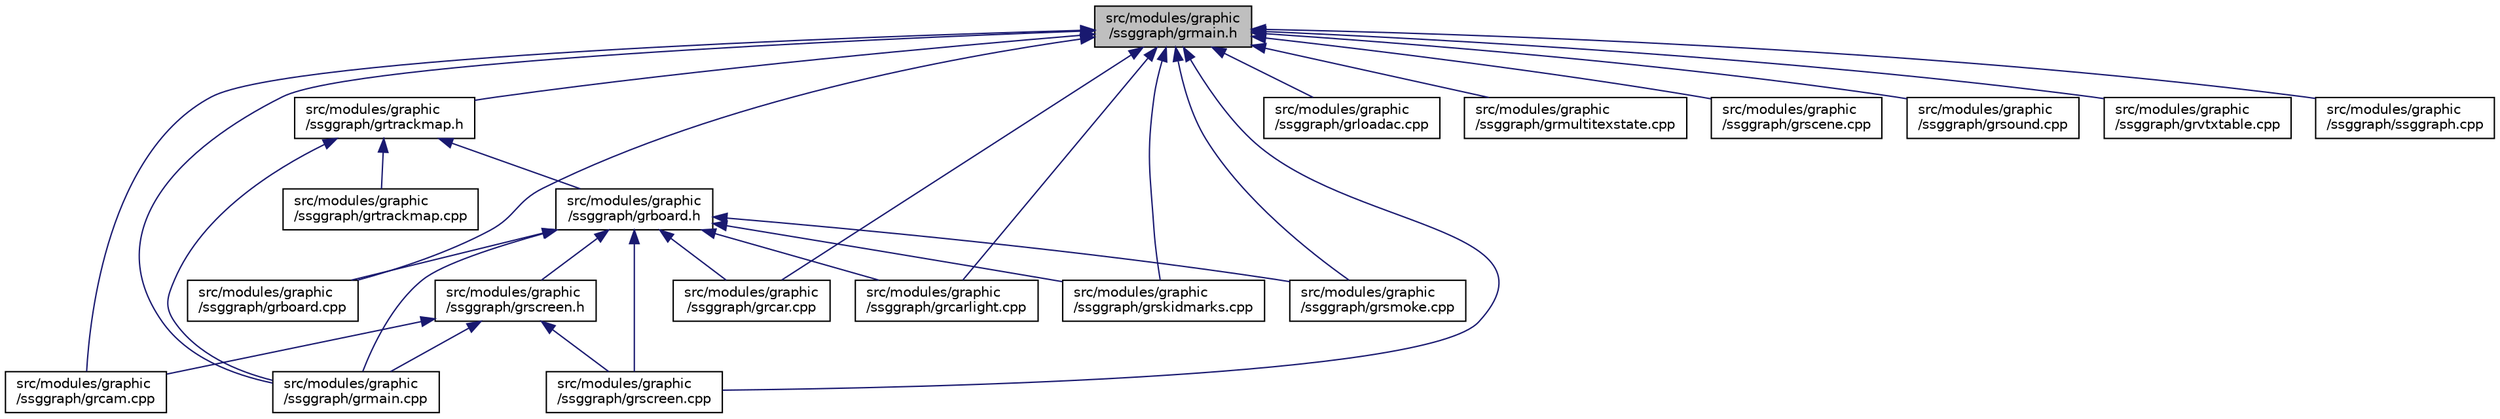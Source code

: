 digraph "src/modules/graphic/ssggraph/grmain.h"
{
  edge [fontname="Helvetica",fontsize="10",labelfontname="Helvetica",labelfontsize="10"];
  node [fontname="Helvetica",fontsize="10",shape=record];
  Node1 [label="src/modules/graphic\l/ssggraph/grmain.h",height=0.2,width=0.4,color="black", fillcolor="grey75", style="filled", fontcolor="black"];
  Node1 -> Node2 [dir="back",color="midnightblue",fontsize="10",style="solid",fontname="Helvetica"];
  Node2 [label="src/modules/graphic\l/ssggraph/grtrackmap.h",height=0.2,width=0.4,color="black", fillcolor="white", style="filled",URL="$grtrackmap_8h.html"];
  Node2 -> Node3 [dir="back",color="midnightblue",fontsize="10",style="solid",fontname="Helvetica"];
  Node3 [label="src/modules/graphic\l/ssggraph/grboard.h",height=0.2,width=0.4,color="black", fillcolor="white", style="filled",URL="$grboard_8h.html"];
  Node3 -> Node4 [dir="back",color="midnightblue",fontsize="10",style="solid",fontname="Helvetica"];
  Node4 [label="src/modules/graphic\l/ssggraph/grboard.cpp",height=0.2,width=0.4,color="black", fillcolor="white", style="filled",URL="$grboard_8cpp.html"];
  Node3 -> Node5 [dir="back",color="midnightblue",fontsize="10",style="solid",fontname="Helvetica"];
  Node5 [label="src/modules/graphic\l/ssggraph/grscreen.h",height=0.2,width=0.4,color="black", fillcolor="white", style="filled",URL="$grscreen_8h.html"];
  Node5 -> Node6 [dir="back",color="midnightblue",fontsize="10",style="solid",fontname="Helvetica"];
  Node6 [label="src/modules/graphic\l/ssggraph/grcam.cpp",height=0.2,width=0.4,color="black", fillcolor="white", style="filled",URL="$grcam_8cpp.html"];
  Node5 -> Node7 [dir="back",color="midnightblue",fontsize="10",style="solid",fontname="Helvetica"];
  Node7 [label="src/modules/graphic\l/ssggraph/grmain.cpp",height=0.2,width=0.4,color="black", fillcolor="white", style="filled",URL="$grmain_8cpp.html"];
  Node5 -> Node8 [dir="back",color="midnightblue",fontsize="10",style="solid",fontname="Helvetica"];
  Node8 [label="src/modules/graphic\l/ssggraph/grscreen.cpp",height=0.2,width=0.4,color="black", fillcolor="white", style="filled",URL="$grscreen_8cpp.html"];
  Node3 -> Node9 [dir="back",color="midnightblue",fontsize="10",style="solid",fontname="Helvetica"];
  Node9 [label="src/modules/graphic\l/ssggraph/grcar.cpp",height=0.2,width=0.4,color="black", fillcolor="white", style="filled",URL="$grcar_8cpp.html"];
  Node3 -> Node10 [dir="back",color="midnightblue",fontsize="10",style="solid",fontname="Helvetica"];
  Node10 [label="src/modules/graphic\l/ssggraph/grcarlight.cpp",height=0.2,width=0.4,color="black", fillcolor="white", style="filled",URL="$grcarlight_8cpp.html"];
  Node3 -> Node7 [dir="back",color="midnightblue",fontsize="10",style="solid",fontname="Helvetica"];
  Node3 -> Node8 [dir="back",color="midnightblue",fontsize="10",style="solid",fontname="Helvetica"];
  Node3 -> Node11 [dir="back",color="midnightblue",fontsize="10",style="solid",fontname="Helvetica"];
  Node11 [label="src/modules/graphic\l/ssggraph/grskidmarks.cpp",height=0.2,width=0.4,color="black", fillcolor="white", style="filled",URL="$grskidmarks_8cpp.html"];
  Node3 -> Node12 [dir="back",color="midnightblue",fontsize="10",style="solid",fontname="Helvetica"];
  Node12 [label="src/modules/graphic\l/ssggraph/grsmoke.cpp",height=0.2,width=0.4,color="black", fillcolor="white", style="filled",URL="$grsmoke_8cpp.html"];
  Node2 -> Node7 [dir="back",color="midnightblue",fontsize="10",style="solid",fontname="Helvetica"];
  Node2 -> Node13 [dir="back",color="midnightblue",fontsize="10",style="solid",fontname="Helvetica"];
  Node13 [label="src/modules/graphic\l/ssggraph/grtrackmap.cpp",height=0.2,width=0.4,color="black", fillcolor="white", style="filled",URL="$grtrackmap_8cpp.html"];
  Node1 -> Node4 [dir="back",color="midnightblue",fontsize="10",style="solid",fontname="Helvetica"];
  Node1 -> Node6 [dir="back",color="midnightblue",fontsize="10",style="solid",fontname="Helvetica"];
  Node1 -> Node9 [dir="back",color="midnightblue",fontsize="10",style="solid",fontname="Helvetica"];
  Node1 -> Node10 [dir="back",color="midnightblue",fontsize="10",style="solid",fontname="Helvetica"];
  Node1 -> Node14 [dir="back",color="midnightblue",fontsize="10",style="solid",fontname="Helvetica"];
  Node14 [label="src/modules/graphic\l/ssggraph/grloadac.cpp",height=0.2,width=0.4,color="black", fillcolor="white", style="filled",URL="$grloadac_8cpp.html"];
  Node1 -> Node7 [dir="back",color="midnightblue",fontsize="10",style="solid",fontname="Helvetica"];
  Node1 -> Node15 [dir="back",color="midnightblue",fontsize="10",style="solid",fontname="Helvetica"];
  Node15 [label="src/modules/graphic\l/ssggraph/grmultitexstate.cpp",height=0.2,width=0.4,color="black", fillcolor="white", style="filled",URL="$grmultitexstate_8cpp.html"];
  Node1 -> Node16 [dir="back",color="midnightblue",fontsize="10",style="solid",fontname="Helvetica"];
  Node16 [label="src/modules/graphic\l/ssggraph/grscene.cpp",height=0.2,width=0.4,color="black", fillcolor="white", style="filled",URL="$grscene_8cpp.html"];
  Node1 -> Node8 [dir="back",color="midnightblue",fontsize="10",style="solid",fontname="Helvetica"];
  Node1 -> Node11 [dir="back",color="midnightblue",fontsize="10",style="solid",fontname="Helvetica"];
  Node1 -> Node12 [dir="back",color="midnightblue",fontsize="10",style="solid",fontname="Helvetica"];
  Node1 -> Node17 [dir="back",color="midnightblue",fontsize="10",style="solid",fontname="Helvetica"];
  Node17 [label="src/modules/graphic\l/ssggraph/grsound.cpp",height=0.2,width=0.4,color="black", fillcolor="white", style="filled",URL="$grsound_8cpp.html"];
  Node1 -> Node18 [dir="back",color="midnightblue",fontsize="10",style="solid",fontname="Helvetica"];
  Node18 [label="src/modules/graphic\l/ssggraph/grvtxtable.cpp",height=0.2,width=0.4,color="black", fillcolor="white", style="filled",URL="$grvtxtable_8cpp.html"];
  Node1 -> Node19 [dir="back",color="midnightblue",fontsize="10",style="solid",fontname="Helvetica"];
  Node19 [label="src/modules/graphic\l/ssggraph/ssggraph.cpp",height=0.2,width=0.4,color="black", fillcolor="white", style="filled",URL="$ssggraph_8cpp.html"];
}
